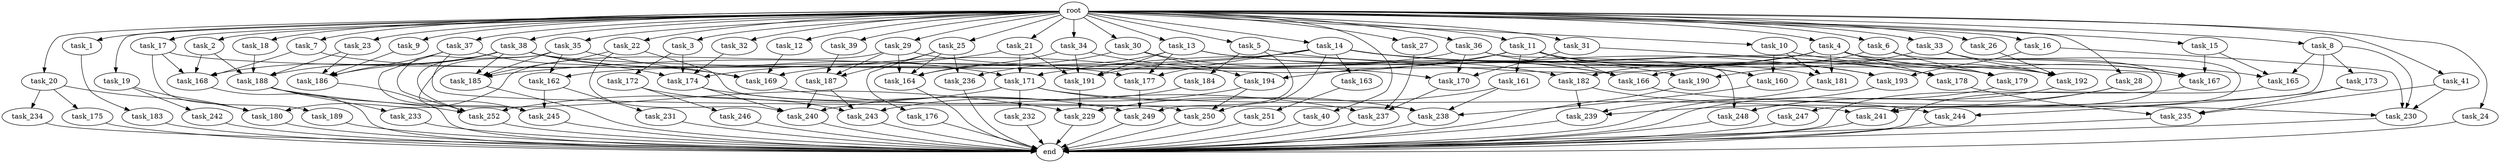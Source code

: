 digraph G {
  task_29 [size="1.024000"];
  task_32 [size="1.024000"];
  task_191 [size="858993459.200000"];
  task_28 [size="1.024000"];
  task_247 [size="695784701.952000"];
  task_27 [size="1.024000"];
  task_251 [size="77309411.328000"];
  task_4 [size="1.024000"];
  task_2 [size="1.024000"];
  task_13 [size="1.024000"];
  task_182 [size="1245540515.840000"];
  task_186 [size="2611340115.968000"];
  task_41 [size="1.024000"];
  task_177 [size="901943132.160000"];
  task_168 [size="601295421.440000"];
  task_245 [size="1855425871.872000"];
  task_6 [size="1.024000"];
  task_9 [size="1.024000"];
  task_175 [size="420906795.008000"];
  task_189 [size="137438953.472000"];
  task_188 [size="1803886264.320000"];
  task_164 [size="1417339207.680000"];
  task_231 [size="137438953.472000"];
  task_183 [size="214748364.800000"];
  task_242 [size="34359738.368000"];
  task_234 [size="420906795.008000"];
  task_36 [size="1.024000"];
  task_16 [size="1.024000"];
  task_185 [size="1108101562.368000"];
  task_249 [size="1331439861.760000"];
  task_243 [size="352187318.272000"];
  task_40 [size="1.024000"];
  task_170 [size="481036337.152000"];
  task_15 [size="1.024000"];
  task_10 [size="1.024000"];
  task_229 [size="1941325217.792000"];
  task_171 [size="764504178.688000"];
  task_240 [size="987842478.080000"];
  task_162 [size="1168231104.512000"];
  task_250 [size="292057776.128000"];
  task_235 [size="764504178.688000"];
  task_167 [size="1082331758.592000"];
  task_190 [size="352187318.272000"];
  task_237 [size="1108101562.368000"];
  task_26 [size="1.024000"];
  task_25 [size="1.024000"];
  task_31 [size="1.024000"];
  end [size="0.000000"];
  task_169 [size="962072674.304000"];
  task_192 [size="1185410973.696000"];
  task_239 [size="326417514.496000"];
  task_180 [size="876173328.384000"];
  task_18 [size="1.024000"];
  task_12 [size="1.024000"];
  task_230 [size="635655159.808000"];
  task_33 [size="1.024000"];
  task_238 [size="2834678415.360000"];
  task_14 [size="1.024000"];
  task_241 [size="1108101562.368000"];
  task_173 [size="214748364.800000"];
  task_236 [size="858993459.200000"];
  task_246 [size="77309411.328000"];
  task_184 [size="214748364.800000"];
  task_174 [size="1348619730.944000"];
  task_21 [size="1.024000"];
  task_37 [size="1.024000"];
  task_244 [size="68719476.736000"];
  task_187 [size="867583393.792000"];
  task_23 [size="1.024000"];
  task_176 [size="309237645.312000"];
  root [size="0.000000"];
  task_5 [size="1.024000"];
  task_193 [size="618475290.624000"];
  task_11 [size="1.024000"];
  task_194 [size="584115552.256000"];
  task_179 [size="206158430.208000"];
  task_161 [size="34359738.368000"];
  task_3 [size="1.024000"];
  task_166 [size="833223655.424000"];
  task_19 [size="1.024000"];
  task_39 [size="1.024000"];
  task_232 [size="858993459.200000"];
  task_22 [size="1.024000"];
  task_7 [size="1.024000"];
  task_165 [size="489626271.744000"];
  task_34 [size="1.024000"];
  task_233 [size="549755813.888000"];
  task_252 [size="2302102470.656000"];
  task_17 [size="1.024000"];
  task_248 [size="1219770712.064000"];
  task_20 [size="1.024000"];
  task_178 [size="867583393.792000"];
  task_1 [size="1.024000"];
  task_160 [size="1039382085.632000"];
  task_181 [size="1812476198.912000"];
  task_172 [size="34359738.368000"];
  task_35 [size="1.024000"];
  task_163 [size="137438953.472000"];
  task_30 [size="1.024000"];
  task_38 [size="1.024000"];
  task_24 [size="1.024000"];
  task_8 [size="1.024000"];

  task_29 -> task_187 [size="411041792.000000"];
  task_29 -> task_180 [size="411041792.000000"];
  task_29 -> task_164 [size="411041792.000000"];
  task_29 -> task_181 [size="411041792.000000"];
  task_32 -> task_174 [size="411041792.000000"];
  task_191 -> task_229 [size="679477248.000000"];
  task_28 -> task_248 [size="209715200.000000"];
  task_28 -> task_239 [size="209715200.000000"];
  task_247 -> end [size="1.000000"];
  task_27 -> task_237 [size="536870912.000000"];
  task_251 -> end [size="1.000000"];
  task_4 -> task_167 [size="679477248.000000"];
  task_4 -> task_182 [size="679477248.000000"];
  task_4 -> task_171 [size="679477248.000000"];
  task_4 -> task_247 [size="679477248.000000"];
  task_4 -> task_181 [size="679477248.000000"];
  task_4 -> task_178 [size="679477248.000000"];
  task_2 -> task_168 [size="209715200.000000"];
  task_2 -> task_188 [size="209715200.000000"];
  task_13 -> task_191 [size="536870912.000000"];
  task_13 -> task_193 [size="536870912.000000"];
  task_13 -> task_177 [size="536870912.000000"];
  task_13 -> task_166 [size="536870912.000000"];
  task_13 -> task_236 [size="536870912.000000"];
  task_182 -> task_244 [size="33554432.000000"];
  task_182 -> task_239 [size="33554432.000000"];
  task_186 -> end [size="1.000000"];
  task_41 -> task_230 [size="301989888.000000"];
  task_41 -> task_235 [size="301989888.000000"];
  task_177 -> task_249 [size="411041792.000000"];
  task_168 -> end [size="1.000000"];
  task_245 -> end [size="1.000000"];
  task_6 -> task_241 [size="33554432.000000"];
  task_6 -> task_179 [size="33554432.000000"];
  task_6 -> task_166 [size="33554432.000000"];
  task_9 -> task_186 [size="838860800.000000"];
  task_175 -> end [size="1.000000"];
  task_189 -> end [size="1.000000"];
  task_188 -> task_252 [size="536870912.000000"];
  task_188 -> task_233 [size="536870912.000000"];
  task_188 -> task_229 [size="536870912.000000"];
  task_164 -> end [size="1.000000"];
  task_231 -> end [size="1.000000"];
  task_183 -> end [size="1.000000"];
  task_242 -> end [size="1.000000"];
  task_234 -> end [size="1.000000"];
  task_36 -> task_248 [size="301989888.000000"];
  task_36 -> task_160 [size="301989888.000000"];
  task_36 -> task_162 [size="301989888.000000"];
  task_36 -> task_170 [size="301989888.000000"];
  task_16 -> task_230 [size="33554432.000000"];
  task_16 -> task_193 [size="33554432.000000"];
  task_185 -> end [size="1.000000"];
  task_249 -> end [size="1.000000"];
  task_243 -> end [size="1.000000"];
  task_40 -> end [size="1.000000"];
  task_170 -> task_237 [size="411041792.000000"];
  task_15 -> task_167 [size="134217728.000000"];
  task_15 -> task_165 [size="134217728.000000"];
  task_10 -> task_192 [size="679477248.000000"];
  task_10 -> task_160 [size="679477248.000000"];
  task_10 -> task_181 [size="679477248.000000"];
  task_229 -> end [size="1.000000"];
  task_171 -> task_232 [size="838860800.000000"];
  task_171 -> task_238 [size="838860800.000000"];
  task_171 -> task_252 [size="838860800.000000"];
  task_171 -> task_241 [size="838860800.000000"];
  task_240 -> end [size="1.000000"];
  task_162 -> task_231 [size="134217728.000000"];
  task_162 -> task_245 [size="134217728.000000"];
  task_250 -> end [size="1.000000"];
  task_235 -> end [size="1.000000"];
  task_167 -> end [size="1.000000"];
  task_190 -> end [size="1.000000"];
  task_237 -> end [size="1.000000"];
  task_26 -> task_192 [size="134217728.000000"];
  task_25 -> task_187 [size="301989888.000000"];
  task_25 -> task_176 [size="301989888.000000"];
  task_25 -> task_164 [size="301989888.000000"];
  task_25 -> task_236 [size="301989888.000000"];
  task_31 -> task_170 [size="33554432.000000"];
  task_31 -> task_179 [size="33554432.000000"];
  task_169 -> task_237 [size="134217728.000000"];
  task_192 -> task_248 [size="679477248.000000"];
  task_239 -> end [size="1.000000"];
  task_180 -> end [size="1.000000"];
  task_18 -> task_188 [size="679477248.000000"];
  task_12 -> task_169 [size="33554432.000000"];
  task_230 -> end [size="1.000000"];
  task_33 -> task_167 [size="209715200.000000"];
  task_33 -> task_192 [size="209715200.000000"];
  task_33 -> task_190 [size="209715200.000000"];
  task_238 -> end [size="1.000000"];
  task_14 -> task_163 [size="134217728.000000"];
  task_14 -> task_185 [size="134217728.000000"];
  task_14 -> task_250 [size="134217728.000000"];
  task_14 -> task_178 [size="134217728.000000"];
  task_14 -> task_190 [size="134217728.000000"];
  task_14 -> task_191 [size="134217728.000000"];
  task_14 -> task_165 [size="134217728.000000"];
  task_14 -> task_177 [size="134217728.000000"];
  task_14 -> task_179 [size="134217728.000000"];
  task_241 -> end [size="1.000000"];
  task_173 -> task_235 [size="33554432.000000"];
  task_173 -> task_244 [size="33554432.000000"];
  task_236 -> end [size="1.000000"];
  task_246 -> end [size="1.000000"];
  task_184 -> task_243 [size="134217728.000000"];
  task_174 -> task_240 [size="679477248.000000"];
  task_174 -> task_249 [size="679477248.000000"];
  task_21 -> task_171 [size="33554432.000000"];
  task_21 -> task_174 [size="33554432.000000"];
  task_21 -> task_191 [size="33554432.000000"];
  task_37 -> task_245 [size="838860800.000000"];
  task_37 -> task_186 [size="838860800.000000"];
  task_37 -> task_238 [size="838860800.000000"];
  task_37 -> task_174 [size="838860800.000000"];
  task_244 -> end [size="1.000000"];
  task_187 -> task_240 [size="134217728.000000"];
  task_187 -> task_243 [size="134217728.000000"];
  task_23 -> task_186 [size="838860800.000000"];
  task_23 -> task_188 [size="838860800.000000"];
  task_176 -> end [size="1.000000"];
  root -> task_12 [size="1.000000"];
  root -> task_36 [size="1.000000"];
  root -> task_16 [size="1.000000"];
  root -> task_9 [size="1.000000"];
  root -> task_39 [size="1.000000"];
  root -> task_11 [size="1.000000"];
  root -> task_22 [size="1.000000"];
  root -> task_7 [size="1.000000"];
  root -> task_33 [size="1.000000"];
  root -> task_28 [size="1.000000"];
  root -> task_4 [size="1.000000"];
  root -> task_34 [size="1.000000"];
  root -> task_2 [size="1.000000"];
  root -> task_15 [size="1.000000"];
  root -> task_10 [size="1.000000"];
  root -> task_29 [size="1.000000"];
  root -> task_21 [size="1.000000"];
  root -> task_17 [size="1.000000"];
  root -> task_18 [size="1.000000"];
  root -> task_41 [size="1.000000"];
  root -> task_20 [size="1.000000"];
  root -> task_23 [size="1.000000"];
  root -> task_6 [size="1.000000"];
  root -> task_32 [size="1.000000"];
  root -> task_5 [size="1.000000"];
  root -> task_37 [size="1.000000"];
  root -> task_26 [size="1.000000"];
  root -> task_25 [size="1.000000"];
  root -> task_31 [size="1.000000"];
  root -> task_35 [size="1.000000"];
  root -> task_13 [size="1.000000"];
  root -> task_30 [size="1.000000"];
  root -> task_19 [size="1.000000"];
  root -> task_1 [size="1.000000"];
  root -> task_40 [size="1.000000"];
  root -> task_38 [size="1.000000"];
  root -> task_24 [size="1.000000"];
  root -> task_3 [size="1.000000"];
  root -> task_8 [size="1.000000"];
  root -> task_27 [size="1.000000"];
  root -> task_14 [size="1.000000"];
  task_5 -> task_184 [size="209715200.000000"];
  task_5 -> task_249 [size="209715200.000000"];
  task_5 -> task_166 [size="209715200.000000"];
  task_193 -> end [size="1.000000"];
  task_11 -> task_161 [size="33554432.000000"];
  task_11 -> task_194 [size="33554432.000000"];
  task_11 -> task_169 [size="33554432.000000"];
  task_11 -> task_193 [size="33554432.000000"];
  task_11 -> task_160 [size="33554432.000000"];
  task_11 -> task_166 [size="33554432.000000"];
  task_11 -> task_178 [size="33554432.000000"];
  task_194 -> task_240 [size="75497472.000000"];
  task_194 -> task_250 [size="75497472.000000"];
  task_179 -> end [size="1.000000"];
  task_161 -> task_238 [size="679477248.000000"];
  task_161 -> task_229 [size="679477248.000000"];
  task_3 -> task_172 [size="33554432.000000"];
  task_3 -> task_174 [size="33554432.000000"];
  task_166 -> task_230 [size="75497472.000000"];
  task_19 -> task_242 [size="33554432.000000"];
  task_19 -> task_180 [size="33554432.000000"];
  task_39 -> task_187 [size="134217728.000000"];
  task_232 -> end [size="1.000000"];
  task_22 -> task_240 [size="75497472.000000"];
  task_22 -> task_250 [size="75497472.000000"];
  task_22 -> task_185 [size="75497472.000000"];
  task_7 -> task_168 [size="209715200.000000"];
  task_7 -> task_177 [size="209715200.000000"];
  task_165 -> end [size="1.000000"];
  task_34 -> task_164 [size="134217728.000000"];
  task_34 -> task_170 [size="134217728.000000"];
  task_34 -> task_191 [size="134217728.000000"];
  task_233 -> end [size="1.000000"];
  task_252 -> end [size="1.000000"];
  task_17 -> task_189 [size="134217728.000000"];
  task_17 -> task_192 [size="134217728.000000"];
  task_17 -> task_168 [size="134217728.000000"];
  task_248 -> end [size="1.000000"];
  task_20 -> task_175 [size="411041792.000000"];
  task_20 -> task_180 [size="411041792.000000"];
  task_20 -> task_234 [size="411041792.000000"];
  task_178 -> task_235 [size="411041792.000000"];
  task_1 -> task_183 [size="209715200.000000"];
  task_160 -> task_238 [size="411041792.000000"];
  task_181 -> task_239 [size="75497472.000000"];
  task_172 -> task_243 [size="75497472.000000"];
  task_172 -> task_246 [size="75497472.000000"];
  task_35 -> task_169 [size="838860800.000000"];
  task_35 -> task_245 [size="838860800.000000"];
  task_35 -> task_185 [size="838860800.000000"];
  task_35 -> task_162 [size="838860800.000000"];
  task_35 -> task_252 [size="838860800.000000"];
  task_163 -> task_251 [size="75497472.000000"];
  task_30 -> task_194 [size="536870912.000000"];
  task_30 -> task_182 [size="536870912.000000"];
  task_30 -> task_164 [size="536870912.000000"];
  task_38 -> task_167 [size="33554432.000000"];
  task_38 -> task_252 [size="33554432.000000"];
  task_38 -> task_185 [size="33554432.000000"];
  task_38 -> task_188 [size="33554432.000000"];
  task_38 -> task_171 [size="33554432.000000"];
  task_38 -> task_169 [size="33554432.000000"];
  task_38 -> task_186 [size="33554432.000000"];
  task_38 -> task_168 [size="33554432.000000"];
  task_24 -> end [size="1.000000"];
  task_8 -> task_230 [size="209715200.000000"];
  task_8 -> task_241 [size="209715200.000000"];
  task_8 -> task_165 [size="209715200.000000"];
  task_8 -> task_173 [size="209715200.000000"];
}
